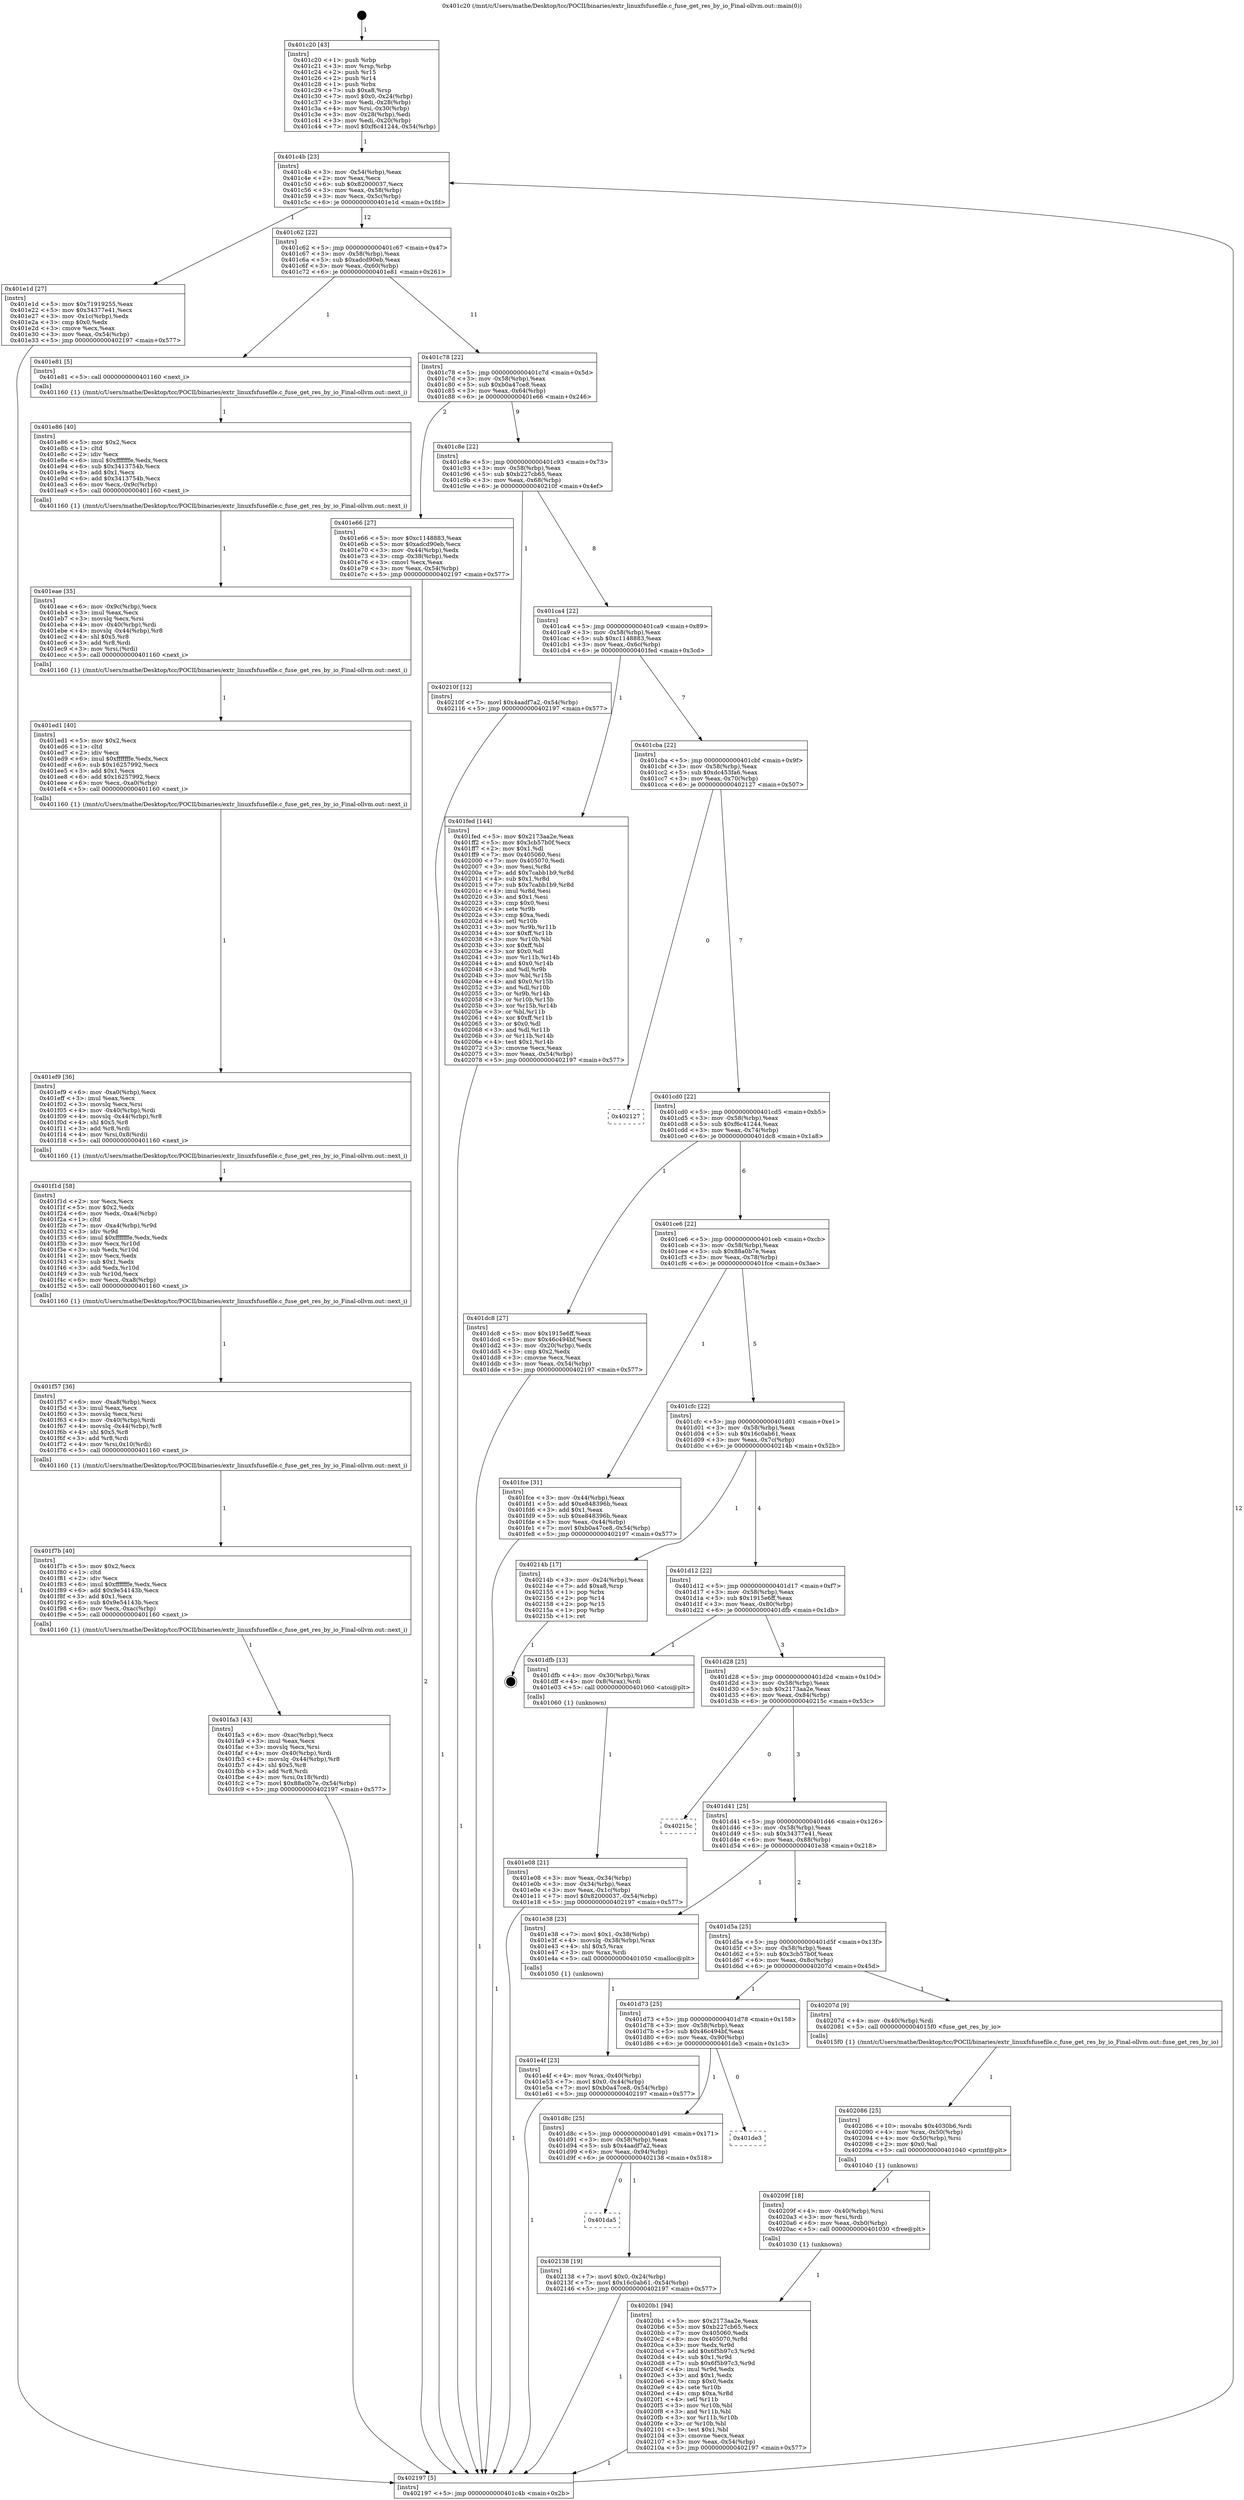 digraph "0x401c20" {
  label = "0x401c20 (/mnt/c/Users/mathe/Desktop/tcc/POCII/binaries/extr_linuxfsfusefile.c_fuse_get_res_by_io_Final-ollvm.out::main(0))"
  labelloc = "t"
  node[shape=record]

  Entry [label="",width=0.3,height=0.3,shape=circle,fillcolor=black,style=filled]
  "0x401c4b" [label="{
     0x401c4b [23]\l
     | [instrs]\l
     &nbsp;&nbsp;0x401c4b \<+3\>: mov -0x54(%rbp),%eax\l
     &nbsp;&nbsp;0x401c4e \<+2\>: mov %eax,%ecx\l
     &nbsp;&nbsp;0x401c50 \<+6\>: sub $0x82000037,%ecx\l
     &nbsp;&nbsp;0x401c56 \<+3\>: mov %eax,-0x58(%rbp)\l
     &nbsp;&nbsp;0x401c59 \<+3\>: mov %ecx,-0x5c(%rbp)\l
     &nbsp;&nbsp;0x401c5c \<+6\>: je 0000000000401e1d \<main+0x1fd\>\l
  }"]
  "0x401e1d" [label="{
     0x401e1d [27]\l
     | [instrs]\l
     &nbsp;&nbsp;0x401e1d \<+5\>: mov $0x71919255,%eax\l
     &nbsp;&nbsp;0x401e22 \<+5\>: mov $0x34377e41,%ecx\l
     &nbsp;&nbsp;0x401e27 \<+3\>: mov -0x1c(%rbp),%edx\l
     &nbsp;&nbsp;0x401e2a \<+3\>: cmp $0x0,%edx\l
     &nbsp;&nbsp;0x401e2d \<+3\>: cmove %ecx,%eax\l
     &nbsp;&nbsp;0x401e30 \<+3\>: mov %eax,-0x54(%rbp)\l
     &nbsp;&nbsp;0x401e33 \<+5\>: jmp 0000000000402197 \<main+0x577\>\l
  }"]
  "0x401c62" [label="{
     0x401c62 [22]\l
     | [instrs]\l
     &nbsp;&nbsp;0x401c62 \<+5\>: jmp 0000000000401c67 \<main+0x47\>\l
     &nbsp;&nbsp;0x401c67 \<+3\>: mov -0x58(%rbp),%eax\l
     &nbsp;&nbsp;0x401c6a \<+5\>: sub $0xadcd90eb,%eax\l
     &nbsp;&nbsp;0x401c6f \<+3\>: mov %eax,-0x60(%rbp)\l
     &nbsp;&nbsp;0x401c72 \<+6\>: je 0000000000401e81 \<main+0x261\>\l
  }"]
  Exit [label="",width=0.3,height=0.3,shape=circle,fillcolor=black,style=filled,peripheries=2]
  "0x401e81" [label="{
     0x401e81 [5]\l
     | [instrs]\l
     &nbsp;&nbsp;0x401e81 \<+5\>: call 0000000000401160 \<next_i\>\l
     | [calls]\l
     &nbsp;&nbsp;0x401160 \{1\} (/mnt/c/Users/mathe/Desktop/tcc/POCII/binaries/extr_linuxfsfusefile.c_fuse_get_res_by_io_Final-ollvm.out::next_i)\l
  }"]
  "0x401c78" [label="{
     0x401c78 [22]\l
     | [instrs]\l
     &nbsp;&nbsp;0x401c78 \<+5\>: jmp 0000000000401c7d \<main+0x5d\>\l
     &nbsp;&nbsp;0x401c7d \<+3\>: mov -0x58(%rbp),%eax\l
     &nbsp;&nbsp;0x401c80 \<+5\>: sub $0xb0a47ce8,%eax\l
     &nbsp;&nbsp;0x401c85 \<+3\>: mov %eax,-0x64(%rbp)\l
     &nbsp;&nbsp;0x401c88 \<+6\>: je 0000000000401e66 \<main+0x246\>\l
  }"]
  "0x401da5" [label="{
     0x401da5\l
  }", style=dashed]
  "0x401e66" [label="{
     0x401e66 [27]\l
     | [instrs]\l
     &nbsp;&nbsp;0x401e66 \<+5\>: mov $0xc1148883,%eax\l
     &nbsp;&nbsp;0x401e6b \<+5\>: mov $0xadcd90eb,%ecx\l
     &nbsp;&nbsp;0x401e70 \<+3\>: mov -0x44(%rbp),%edx\l
     &nbsp;&nbsp;0x401e73 \<+3\>: cmp -0x38(%rbp),%edx\l
     &nbsp;&nbsp;0x401e76 \<+3\>: cmovl %ecx,%eax\l
     &nbsp;&nbsp;0x401e79 \<+3\>: mov %eax,-0x54(%rbp)\l
     &nbsp;&nbsp;0x401e7c \<+5\>: jmp 0000000000402197 \<main+0x577\>\l
  }"]
  "0x401c8e" [label="{
     0x401c8e [22]\l
     | [instrs]\l
     &nbsp;&nbsp;0x401c8e \<+5\>: jmp 0000000000401c93 \<main+0x73\>\l
     &nbsp;&nbsp;0x401c93 \<+3\>: mov -0x58(%rbp),%eax\l
     &nbsp;&nbsp;0x401c96 \<+5\>: sub $0xb227cb65,%eax\l
     &nbsp;&nbsp;0x401c9b \<+3\>: mov %eax,-0x68(%rbp)\l
     &nbsp;&nbsp;0x401c9e \<+6\>: je 000000000040210f \<main+0x4ef\>\l
  }"]
  "0x402138" [label="{
     0x402138 [19]\l
     | [instrs]\l
     &nbsp;&nbsp;0x402138 \<+7\>: movl $0x0,-0x24(%rbp)\l
     &nbsp;&nbsp;0x40213f \<+7\>: movl $0x16c0ab61,-0x54(%rbp)\l
     &nbsp;&nbsp;0x402146 \<+5\>: jmp 0000000000402197 \<main+0x577\>\l
  }"]
  "0x40210f" [label="{
     0x40210f [12]\l
     | [instrs]\l
     &nbsp;&nbsp;0x40210f \<+7\>: movl $0x4aadf7a2,-0x54(%rbp)\l
     &nbsp;&nbsp;0x402116 \<+5\>: jmp 0000000000402197 \<main+0x577\>\l
  }"]
  "0x401ca4" [label="{
     0x401ca4 [22]\l
     | [instrs]\l
     &nbsp;&nbsp;0x401ca4 \<+5\>: jmp 0000000000401ca9 \<main+0x89\>\l
     &nbsp;&nbsp;0x401ca9 \<+3\>: mov -0x58(%rbp),%eax\l
     &nbsp;&nbsp;0x401cac \<+5\>: sub $0xc1148883,%eax\l
     &nbsp;&nbsp;0x401cb1 \<+3\>: mov %eax,-0x6c(%rbp)\l
     &nbsp;&nbsp;0x401cb4 \<+6\>: je 0000000000401fed \<main+0x3cd\>\l
  }"]
  "0x401d8c" [label="{
     0x401d8c [25]\l
     | [instrs]\l
     &nbsp;&nbsp;0x401d8c \<+5\>: jmp 0000000000401d91 \<main+0x171\>\l
     &nbsp;&nbsp;0x401d91 \<+3\>: mov -0x58(%rbp),%eax\l
     &nbsp;&nbsp;0x401d94 \<+5\>: sub $0x4aadf7a2,%eax\l
     &nbsp;&nbsp;0x401d99 \<+6\>: mov %eax,-0x94(%rbp)\l
     &nbsp;&nbsp;0x401d9f \<+6\>: je 0000000000402138 \<main+0x518\>\l
  }"]
  "0x401fed" [label="{
     0x401fed [144]\l
     | [instrs]\l
     &nbsp;&nbsp;0x401fed \<+5\>: mov $0x2173aa2e,%eax\l
     &nbsp;&nbsp;0x401ff2 \<+5\>: mov $0x3cb57b0f,%ecx\l
     &nbsp;&nbsp;0x401ff7 \<+2\>: mov $0x1,%dl\l
     &nbsp;&nbsp;0x401ff9 \<+7\>: mov 0x405060,%esi\l
     &nbsp;&nbsp;0x402000 \<+7\>: mov 0x405070,%edi\l
     &nbsp;&nbsp;0x402007 \<+3\>: mov %esi,%r8d\l
     &nbsp;&nbsp;0x40200a \<+7\>: add $0x7cabb1b9,%r8d\l
     &nbsp;&nbsp;0x402011 \<+4\>: sub $0x1,%r8d\l
     &nbsp;&nbsp;0x402015 \<+7\>: sub $0x7cabb1b9,%r8d\l
     &nbsp;&nbsp;0x40201c \<+4\>: imul %r8d,%esi\l
     &nbsp;&nbsp;0x402020 \<+3\>: and $0x1,%esi\l
     &nbsp;&nbsp;0x402023 \<+3\>: cmp $0x0,%esi\l
     &nbsp;&nbsp;0x402026 \<+4\>: sete %r9b\l
     &nbsp;&nbsp;0x40202a \<+3\>: cmp $0xa,%edi\l
     &nbsp;&nbsp;0x40202d \<+4\>: setl %r10b\l
     &nbsp;&nbsp;0x402031 \<+3\>: mov %r9b,%r11b\l
     &nbsp;&nbsp;0x402034 \<+4\>: xor $0xff,%r11b\l
     &nbsp;&nbsp;0x402038 \<+3\>: mov %r10b,%bl\l
     &nbsp;&nbsp;0x40203b \<+3\>: xor $0xff,%bl\l
     &nbsp;&nbsp;0x40203e \<+3\>: xor $0x0,%dl\l
     &nbsp;&nbsp;0x402041 \<+3\>: mov %r11b,%r14b\l
     &nbsp;&nbsp;0x402044 \<+4\>: and $0x0,%r14b\l
     &nbsp;&nbsp;0x402048 \<+3\>: and %dl,%r9b\l
     &nbsp;&nbsp;0x40204b \<+3\>: mov %bl,%r15b\l
     &nbsp;&nbsp;0x40204e \<+4\>: and $0x0,%r15b\l
     &nbsp;&nbsp;0x402052 \<+3\>: and %dl,%r10b\l
     &nbsp;&nbsp;0x402055 \<+3\>: or %r9b,%r14b\l
     &nbsp;&nbsp;0x402058 \<+3\>: or %r10b,%r15b\l
     &nbsp;&nbsp;0x40205b \<+3\>: xor %r15b,%r14b\l
     &nbsp;&nbsp;0x40205e \<+3\>: or %bl,%r11b\l
     &nbsp;&nbsp;0x402061 \<+4\>: xor $0xff,%r11b\l
     &nbsp;&nbsp;0x402065 \<+3\>: or $0x0,%dl\l
     &nbsp;&nbsp;0x402068 \<+3\>: and %dl,%r11b\l
     &nbsp;&nbsp;0x40206b \<+3\>: or %r11b,%r14b\l
     &nbsp;&nbsp;0x40206e \<+4\>: test $0x1,%r14b\l
     &nbsp;&nbsp;0x402072 \<+3\>: cmovne %ecx,%eax\l
     &nbsp;&nbsp;0x402075 \<+3\>: mov %eax,-0x54(%rbp)\l
     &nbsp;&nbsp;0x402078 \<+5\>: jmp 0000000000402197 \<main+0x577\>\l
  }"]
  "0x401cba" [label="{
     0x401cba [22]\l
     | [instrs]\l
     &nbsp;&nbsp;0x401cba \<+5\>: jmp 0000000000401cbf \<main+0x9f\>\l
     &nbsp;&nbsp;0x401cbf \<+3\>: mov -0x58(%rbp),%eax\l
     &nbsp;&nbsp;0x401cc2 \<+5\>: sub $0xdc453fa6,%eax\l
     &nbsp;&nbsp;0x401cc7 \<+3\>: mov %eax,-0x70(%rbp)\l
     &nbsp;&nbsp;0x401cca \<+6\>: je 0000000000402127 \<main+0x507\>\l
  }"]
  "0x401de3" [label="{
     0x401de3\l
  }", style=dashed]
  "0x402127" [label="{
     0x402127\l
  }", style=dashed]
  "0x401cd0" [label="{
     0x401cd0 [22]\l
     | [instrs]\l
     &nbsp;&nbsp;0x401cd0 \<+5\>: jmp 0000000000401cd5 \<main+0xb5\>\l
     &nbsp;&nbsp;0x401cd5 \<+3\>: mov -0x58(%rbp),%eax\l
     &nbsp;&nbsp;0x401cd8 \<+5\>: sub $0xf6c41244,%eax\l
     &nbsp;&nbsp;0x401cdd \<+3\>: mov %eax,-0x74(%rbp)\l
     &nbsp;&nbsp;0x401ce0 \<+6\>: je 0000000000401dc8 \<main+0x1a8\>\l
  }"]
  "0x4020b1" [label="{
     0x4020b1 [94]\l
     | [instrs]\l
     &nbsp;&nbsp;0x4020b1 \<+5\>: mov $0x2173aa2e,%eax\l
     &nbsp;&nbsp;0x4020b6 \<+5\>: mov $0xb227cb65,%ecx\l
     &nbsp;&nbsp;0x4020bb \<+7\>: mov 0x405060,%edx\l
     &nbsp;&nbsp;0x4020c2 \<+8\>: mov 0x405070,%r8d\l
     &nbsp;&nbsp;0x4020ca \<+3\>: mov %edx,%r9d\l
     &nbsp;&nbsp;0x4020cd \<+7\>: add $0x6f5b97c3,%r9d\l
     &nbsp;&nbsp;0x4020d4 \<+4\>: sub $0x1,%r9d\l
     &nbsp;&nbsp;0x4020d8 \<+7\>: sub $0x6f5b97c3,%r9d\l
     &nbsp;&nbsp;0x4020df \<+4\>: imul %r9d,%edx\l
     &nbsp;&nbsp;0x4020e3 \<+3\>: and $0x1,%edx\l
     &nbsp;&nbsp;0x4020e6 \<+3\>: cmp $0x0,%edx\l
     &nbsp;&nbsp;0x4020e9 \<+4\>: sete %r10b\l
     &nbsp;&nbsp;0x4020ed \<+4\>: cmp $0xa,%r8d\l
     &nbsp;&nbsp;0x4020f1 \<+4\>: setl %r11b\l
     &nbsp;&nbsp;0x4020f5 \<+3\>: mov %r10b,%bl\l
     &nbsp;&nbsp;0x4020f8 \<+3\>: and %r11b,%bl\l
     &nbsp;&nbsp;0x4020fb \<+3\>: xor %r11b,%r10b\l
     &nbsp;&nbsp;0x4020fe \<+3\>: or %r10b,%bl\l
     &nbsp;&nbsp;0x402101 \<+3\>: test $0x1,%bl\l
     &nbsp;&nbsp;0x402104 \<+3\>: cmovne %ecx,%eax\l
     &nbsp;&nbsp;0x402107 \<+3\>: mov %eax,-0x54(%rbp)\l
     &nbsp;&nbsp;0x40210a \<+5\>: jmp 0000000000402197 \<main+0x577\>\l
  }"]
  "0x401dc8" [label="{
     0x401dc8 [27]\l
     | [instrs]\l
     &nbsp;&nbsp;0x401dc8 \<+5\>: mov $0x1915e6ff,%eax\l
     &nbsp;&nbsp;0x401dcd \<+5\>: mov $0x46c494bf,%ecx\l
     &nbsp;&nbsp;0x401dd2 \<+3\>: mov -0x20(%rbp),%edx\l
     &nbsp;&nbsp;0x401dd5 \<+3\>: cmp $0x2,%edx\l
     &nbsp;&nbsp;0x401dd8 \<+3\>: cmovne %ecx,%eax\l
     &nbsp;&nbsp;0x401ddb \<+3\>: mov %eax,-0x54(%rbp)\l
     &nbsp;&nbsp;0x401dde \<+5\>: jmp 0000000000402197 \<main+0x577\>\l
  }"]
  "0x401ce6" [label="{
     0x401ce6 [22]\l
     | [instrs]\l
     &nbsp;&nbsp;0x401ce6 \<+5\>: jmp 0000000000401ceb \<main+0xcb\>\l
     &nbsp;&nbsp;0x401ceb \<+3\>: mov -0x58(%rbp),%eax\l
     &nbsp;&nbsp;0x401cee \<+5\>: sub $0x88a0b7e,%eax\l
     &nbsp;&nbsp;0x401cf3 \<+3\>: mov %eax,-0x78(%rbp)\l
     &nbsp;&nbsp;0x401cf6 \<+6\>: je 0000000000401fce \<main+0x3ae\>\l
  }"]
  "0x402197" [label="{
     0x402197 [5]\l
     | [instrs]\l
     &nbsp;&nbsp;0x402197 \<+5\>: jmp 0000000000401c4b \<main+0x2b\>\l
  }"]
  "0x401c20" [label="{
     0x401c20 [43]\l
     | [instrs]\l
     &nbsp;&nbsp;0x401c20 \<+1\>: push %rbp\l
     &nbsp;&nbsp;0x401c21 \<+3\>: mov %rsp,%rbp\l
     &nbsp;&nbsp;0x401c24 \<+2\>: push %r15\l
     &nbsp;&nbsp;0x401c26 \<+2\>: push %r14\l
     &nbsp;&nbsp;0x401c28 \<+1\>: push %rbx\l
     &nbsp;&nbsp;0x401c29 \<+7\>: sub $0xa8,%rsp\l
     &nbsp;&nbsp;0x401c30 \<+7\>: movl $0x0,-0x24(%rbp)\l
     &nbsp;&nbsp;0x401c37 \<+3\>: mov %edi,-0x28(%rbp)\l
     &nbsp;&nbsp;0x401c3a \<+4\>: mov %rsi,-0x30(%rbp)\l
     &nbsp;&nbsp;0x401c3e \<+3\>: mov -0x28(%rbp),%edi\l
     &nbsp;&nbsp;0x401c41 \<+3\>: mov %edi,-0x20(%rbp)\l
     &nbsp;&nbsp;0x401c44 \<+7\>: movl $0xf6c41244,-0x54(%rbp)\l
  }"]
  "0x40209f" [label="{
     0x40209f [18]\l
     | [instrs]\l
     &nbsp;&nbsp;0x40209f \<+4\>: mov -0x40(%rbp),%rsi\l
     &nbsp;&nbsp;0x4020a3 \<+3\>: mov %rsi,%rdi\l
     &nbsp;&nbsp;0x4020a6 \<+6\>: mov %eax,-0xb0(%rbp)\l
     &nbsp;&nbsp;0x4020ac \<+5\>: call 0000000000401030 \<free@plt\>\l
     | [calls]\l
     &nbsp;&nbsp;0x401030 \{1\} (unknown)\l
  }"]
  "0x401fce" [label="{
     0x401fce [31]\l
     | [instrs]\l
     &nbsp;&nbsp;0x401fce \<+3\>: mov -0x44(%rbp),%eax\l
     &nbsp;&nbsp;0x401fd1 \<+5\>: add $0xe848396b,%eax\l
     &nbsp;&nbsp;0x401fd6 \<+3\>: add $0x1,%eax\l
     &nbsp;&nbsp;0x401fd9 \<+5\>: sub $0xe848396b,%eax\l
     &nbsp;&nbsp;0x401fde \<+3\>: mov %eax,-0x44(%rbp)\l
     &nbsp;&nbsp;0x401fe1 \<+7\>: movl $0xb0a47ce8,-0x54(%rbp)\l
     &nbsp;&nbsp;0x401fe8 \<+5\>: jmp 0000000000402197 \<main+0x577\>\l
  }"]
  "0x401cfc" [label="{
     0x401cfc [22]\l
     | [instrs]\l
     &nbsp;&nbsp;0x401cfc \<+5\>: jmp 0000000000401d01 \<main+0xe1\>\l
     &nbsp;&nbsp;0x401d01 \<+3\>: mov -0x58(%rbp),%eax\l
     &nbsp;&nbsp;0x401d04 \<+5\>: sub $0x16c0ab61,%eax\l
     &nbsp;&nbsp;0x401d09 \<+3\>: mov %eax,-0x7c(%rbp)\l
     &nbsp;&nbsp;0x401d0c \<+6\>: je 000000000040214b \<main+0x52b\>\l
  }"]
  "0x402086" [label="{
     0x402086 [25]\l
     | [instrs]\l
     &nbsp;&nbsp;0x402086 \<+10\>: movabs $0x4030b6,%rdi\l
     &nbsp;&nbsp;0x402090 \<+4\>: mov %rax,-0x50(%rbp)\l
     &nbsp;&nbsp;0x402094 \<+4\>: mov -0x50(%rbp),%rsi\l
     &nbsp;&nbsp;0x402098 \<+2\>: mov $0x0,%al\l
     &nbsp;&nbsp;0x40209a \<+5\>: call 0000000000401040 \<printf@plt\>\l
     | [calls]\l
     &nbsp;&nbsp;0x401040 \{1\} (unknown)\l
  }"]
  "0x40214b" [label="{
     0x40214b [17]\l
     | [instrs]\l
     &nbsp;&nbsp;0x40214b \<+3\>: mov -0x24(%rbp),%eax\l
     &nbsp;&nbsp;0x40214e \<+7\>: add $0xa8,%rsp\l
     &nbsp;&nbsp;0x402155 \<+1\>: pop %rbx\l
     &nbsp;&nbsp;0x402156 \<+2\>: pop %r14\l
     &nbsp;&nbsp;0x402158 \<+2\>: pop %r15\l
     &nbsp;&nbsp;0x40215a \<+1\>: pop %rbp\l
     &nbsp;&nbsp;0x40215b \<+1\>: ret\l
  }"]
  "0x401d12" [label="{
     0x401d12 [22]\l
     | [instrs]\l
     &nbsp;&nbsp;0x401d12 \<+5\>: jmp 0000000000401d17 \<main+0xf7\>\l
     &nbsp;&nbsp;0x401d17 \<+3\>: mov -0x58(%rbp),%eax\l
     &nbsp;&nbsp;0x401d1a \<+5\>: sub $0x1915e6ff,%eax\l
     &nbsp;&nbsp;0x401d1f \<+3\>: mov %eax,-0x80(%rbp)\l
     &nbsp;&nbsp;0x401d22 \<+6\>: je 0000000000401dfb \<main+0x1db\>\l
  }"]
  "0x401d73" [label="{
     0x401d73 [25]\l
     | [instrs]\l
     &nbsp;&nbsp;0x401d73 \<+5\>: jmp 0000000000401d78 \<main+0x158\>\l
     &nbsp;&nbsp;0x401d78 \<+3\>: mov -0x58(%rbp),%eax\l
     &nbsp;&nbsp;0x401d7b \<+5\>: sub $0x46c494bf,%eax\l
     &nbsp;&nbsp;0x401d80 \<+6\>: mov %eax,-0x90(%rbp)\l
     &nbsp;&nbsp;0x401d86 \<+6\>: je 0000000000401de3 \<main+0x1c3\>\l
  }"]
  "0x401dfb" [label="{
     0x401dfb [13]\l
     | [instrs]\l
     &nbsp;&nbsp;0x401dfb \<+4\>: mov -0x30(%rbp),%rax\l
     &nbsp;&nbsp;0x401dff \<+4\>: mov 0x8(%rax),%rdi\l
     &nbsp;&nbsp;0x401e03 \<+5\>: call 0000000000401060 \<atoi@plt\>\l
     | [calls]\l
     &nbsp;&nbsp;0x401060 \{1\} (unknown)\l
  }"]
  "0x401d28" [label="{
     0x401d28 [25]\l
     | [instrs]\l
     &nbsp;&nbsp;0x401d28 \<+5\>: jmp 0000000000401d2d \<main+0x10d\>\l
     &nbsp;&nbsp;0x401d2d \<+3\>: mov -0x58(%rbp),%eax\l
     &nbsp;&nbsp;0x401d30 \<+5\>: sub $0x2173aa2e,%eax\l
     &nbsp;&nbsp;0x401d35 \<+6\>: mov %eax,-0x84(%rbp)\l
     &nbsp;&nbsp;0x401d3b \<+6\>: je 000000000040215c \<main+0x53c\>\l
  }"]
  "0x401e08" [label="{
     0x401e08 [21]\l
     | [instrs]\l
     &nbsp;&nbsp;0x401e08 \<+3\>: mov %eax,-0x34(%rbp)\l
     &nbsp;&nbsp;0x401e0b \<+3\>: mov -0x34(%rbp),%eax\l
     &nbsp;&nbsp;0x401e0e \<+3\>: mov %eax,-0x1c(%rbp)\l
     &nbsp;&nbsp;0x401e11 \<+7\>: movl $0x82000037,-0x54(%rbp)\l
     &nbsp;&nbsp;0x401e18 \<+5\>: jmp 0000000000402197 \<main+0x577\>\l
  }"]
  "0x40207d" [label="{
     0x40207d [9]\l
     | [instrs]\l
     &nbsp;&nbsp;0x40207d \<+4\>: mov -0x40(%rbp),%rdi\l
     &nbsp;&nbsp;0x402081 \<+5\>: call 00000000004015f0 \<fuse_get_res_by_io\>\l
     | [calls]\l
     &nbsp;&nbsp;0x4015f0 \{1\} (/mnt/c/Users/mathe/Desktop/tcc/POCII/binaries/extr_linuxfsfusefile.c_fuse_get_res_by_io_Final-ollvm.out::fuse_get_res_by_io)\l
  }"]
  "0x40215c" [label="{
     0x40215c\l
  }", style=dashed]
  "0x401d41" [label="{
     0x401d41 [25]\l
     | [instrs]\l
     &nbsp;&nbsp;0x401d41 \<+5\>: jmp 0000000000401d46 \<main+0x126\>\l
     &nbsp;&nbsp;0x401d46 \<+3\>: mov -0x58(%rbp),%eax\l
     &nbsp;&nbsp;0x401d49 \<+5\>: sub $0x34377e41,%eax\l
     &nbsp;&nbsp;0x401d4e \<+6\>: mov %eax,-0x88(%rbp)\l
     &nbsp;&nbsp;0x401d54 \<+6\>: je 0000000000401e38 \<main+0x218\>\l
  }"]
  "0x401fa3" [label="{
     0x401fa3 [43]\l
     | [instrs]\l
     &nbsp;&nbsp;0x401fa3 \<+6\>: mov -0xac(%rbp),%ecx\l
     &nbsp;&nbsp;0x401fa9 \<+3\>: imul %eax,%ecx\l
     &nbsp;&nbsp;0x401fac \<+3\>: movslq %ecx,%rsi\l
     &nbsp;&nbsp;0x401faf \<+4\>: mov -0x40(%rbp),%rdi\l
     &nbsp;&nbsp;0x401fb3 \<+4\>: movslq -0x44(%rbp),%r8\l
     &nbsp;&nbsp;0x401fb7 \<+4\>: shl $0x5,%r8\l
     &nbsp;&nbsp;0x401fbb \<+3\>: add %r8,%rdi\l
     &nbsp;&nbsp;0x401fbe \<+4\>: mov %rsi,0x18(%rdi)\l
     &nbsp;&nbsp;0x401fc2 \<+7\>: movl $0x88a0b7e,-0x54(%rbp)\l
     &nbsp;&nbsp;0x401fc9 \<+5\>: jmp 0000000000402197 \<main+0x577\>\l
  }"]
  "0x401e38" [label="{
     0x401e38 [23]\l
     | [instrs]\l
     &nbsp;&nbsp;0x401e38 \<+7\>: movl $0x1,-0x38(%rbp)\l
     &nbsp;&nbsp;0x401e3f \<+4\>: movslq -0x38(%rbp),%rax\l
     &nbsp;&nbsp;0x401e43 \<+4\>: shl $0x5,%rax\l
     &nbsp;&nbsp;0x401e47 \<+3\>: mov %rax,%rdi\l
     &nbsp;&nbsp;0x401e4a \<+5\>: call 0000000000401050 \<malloc@plt\>\l
     | [calls]\l
     &nbsp;&nbsp;0x401050 \{1\} (unknown)\l
  }"]
  "0x401d5a" [label="{
     0x401d5a [25]\l
     | [instrs]\l
     &nbsp;&nbsp;0x401d5a \<+5\>: jmp 0000000000401d5f \<main+0x13f\>\l
     &nbsp;&nbsp;0x401d5f \<+3\>: mov -0x58(%rbp),%eax\l
     &nbsp;&nbsp;0x401d62 \<+5\>: sub $0x3cb57b0f,%eax\l
     &nbsp;&nbsp;0x401d67 \<+6\>: mov %eax,-0x8c(%rbp)\l
     &nbsp;&nbsp;0x401d6d \<+6\>: je 000000000040207d \<main+0x45d\>\l
  }"]
  "0x401e4f" [label="{
     0x401e4f [23]\l
     | [instrs]\l
     &nbsp;&nbsp;0x401e4f \<+4\>: mov %rax,-0x40(%rbp)\l
     &nbsp;&nbsp;0x401e53 \<+7\>: movl $0x0,-0x44(%rbp)\l
     &nbsp;&nbsp;0x401e5a \<+7\>: movl $0xb0a47ce8,-0x54(%rbp)\l
     &nbsp;&nbsp;0x401e61 \<+5\>: jmp 0000000000402197 \<main+0x577\>\l
  }"]
  "0x401e86" [label="{
     0x401e86 [40]\l
     | [instrs]\l
     &nbsp;&nbsp;0x401e86 \<+5\>: mov $0x2,%ecx\l
     &nbsp;&nbsp;0x401e8b \<+1\>: cltd\l
     &nbsp;&nbsp;0x401e8c \<+2\>: idiv %ecx\l
     &nbsp;&nbsp;0x401e8e \<+6\>: imul $0xfffffffe,%edx,%ecx\l
     &nbsp;&nbsp;0x401e94 \<+6\>: sub $0x3413754b,%ecx\l
     &nbsp;&nbsp;0x401e9a \<+3\>: add $0x1,%ecx\l
     &nbsp;&nbsp;0x401e9d \<+6\>: add $0x3413754b,%ecx\l
     &nbsp;&nbsp;0x401ea3 \<+6\>: mov %ecx,-0x9c(%rbp)\l
     &nbsp;&nbsp;0x401ea9 \<+5\>: call 0000000000401160 \<next_i\>\l
     | [calls]\l
     &nbsp;&nbsp;0x401160 \{1\} (/mnt/c/Users/mathe/Desktop/tcc/POCII/binaries/extr_linuxfsfusefile.c_fuse_get_res_by_io_Final-ollvm.out::next_i)\l
  }"]
  "0x401eae" [label="{
     0x401eae [35]\l
     | [instrs]\l
     &nbsp;&nbsp;0x401eae \<+6\>: mov -0x9c(%rbp),%ecx\l
     &nbsp;&nbsp;0x401eb4 \<+3\>: imul %eax,%ecx\l
     &nbsp;&nbsp;0x401eb7 \<+3\>: movslq %ecx,%rsi\l
     &nbsp;&nbsp;0x401eba \<+4\>: mov -0x40(%rbp),%rdi\l
     &nbsp;&nbsp;0x401ebe \<+4\>: movslq -0x44(%rbp),%r8\l
     &nbsp;&nbsp;0x401ec2 \<+4\>: shl $0x5,%r8\l
     &nbsp;&nbsp;0x401ec6 \<+3\>: add %r8,%rdi\l
     &nbsp;&nbsp;0x401ec9 \<+3\>: mov %rsi,(%rdi)\l
     &nbsp;&nbsp;0x401ecc \<+5\>: call 0000000000401160 \<next_i\>\l
     | [calls]\l
     &nbsp;&nbsp;0x401160 \{1\} (/mnt/c/Users/mathe/Desktop/tcc/POCII/binaries/extr_linuxfsfusefile.c_fuse_get_res_by_io_Final-ollvm.out::next_i)\l
  }"]
  "0x401ed1" [label="{
     0x401ed1 [40]\l
     | [instrs]\l
     &nbsp;&nbsp;0x401ed1 \<+5\>: mov $0x2,%ecx\l
     &nbsp;&nbsp;0x401ed6 \<+1\>: cltd\l
     &nbsp;&nbsp;0x401ed7 \<+2\>: idiv %ecx\l
     &nbsp;&nbsp;0x401ed9 \<+6\>: imul $0xfffffffe,%edx,%ecx\l
     &nbsp;&nbsp;0x401edf \<+6\>: sub $0x16257992,%ecx\l
     &nbsp;&nbsp;0x401ee5 \<+3\>: add $0x1,%ecx\l
     &nbsp;&nbsp;0x401ee8 \<+6\>: add $0x16257992,%ecx\l
     &nbsp;&nbsp;0x401eee \<+6\>: mov %ecx,-0xa0(%rbp)\l
     &nbsp;&nbsp;0x401ef4 \<+5\>: call 0000000000401160 \<next_i\>\l
     | [calls]\l
     &nbsp;&nbsp;0x401160 \{1\} (/mnt/c/Users/mathe/Desktop/tcc/POCII/binaries/extr_linuxfsfusefile.c_fuse_get_res_by_io_Final-ollvm.out::next_i)\l
  }"]
  "0x401ef9" [label="{
     0x401ef9 [36]\l
     | [instrs]\l
     &nbsp;&nbsp;0x401ef9 \<+6\>: mov -0xa0(%rbp),%ecx\l
     &nbsp;&nbsp;0x401eff \<+3\>: imul %eax,%ecx\l
     &nbsp;&nbsp;0x401f02 \<+3\>: movslq %ecx,%rsi\l
     &nbsp;&nbsp;0x401f05 \<+4\>: mov -0x40(%rbp),%rdi\l
     &nbsp;&nbsp;0x401f09 \<+4\>: movslq -0x44(%rbp),%r8\l
     &nbsp;&nbsp;0x401f0d \<+4\>: shl $0x5,%r8\l
     &nbsp;&nbsp;0x401f11 \<+3\>: add %r8,%rdi\l
     &nbsp;&nbsp;0x401f14 \<+4\>: mov %rsi,0x8(%rdi)\l
     &nbsp;&nbsp;0x401f18 \<+5\>: call 0000000000401160 \<next_i\>\l
     | [calls]\l
     &nbsp;&nbsp;0x401160 \{1\} (/mnt/c/Users/mathe/Desktop/tcc/POCII/binaries/extr_linuxfsfusefile.c_fuse_get_res_by_io_Final-ollvm.out::next_i)\l
  }"]
  "0x401f1d" [label="{
     0x401f1d [58]\l
     | [instrs]\l
     &nbsp;&nbsp;0x401f1d \<+2\>: xor %ecx,%ecx\l
     &nbsp;&nbsp;0x401f1f \<+5\>: mov $0x2,%edx\l
     &nbsp;&nbsp;0x401f24 \<+6\>: mov %edx,-0xa4(%rbp)\l
     &nbsp;&nbsp;0x401f2a \<+1\>: cltd\l
     &nbsp;&nbsp;0x401f2b \<+7\>: mov -0xa4(%rbp),%r9d\l
     &nbsp;&nbsp;0x401f32 \<+3\>: idiv %r9d\l
     &nbsp;&nbsp;0x401f35 \<+6\>: imul $0xfffffffe,%edx,%edx\l
     &nbsp;&nbsp;0x401f3b \<+3\>: mov %ecx,%r10d\l
     &nbsp;&nbsp;0x401f3e \<+3\>: sub %edx,%r10d\l
     &nbsp;&nbsp;0x401f41 \<+2\>: mov %ecx,%edx\l
     &nbsp;&nbsp;0x401f43 \<+3\>: sub $0x1,%edx\l
     &nbsp;&nbsp;0x401f46 \<+3\>: add %edx,%r10d\l
     &nbsp;&nbsp;0x401f49 \<+3\>: sub %r10d,%ecx\l
     &nbsp;&nbsp;0x401f4c \<+6\>: mov %ecx,-0xa8(%rbp)\l
     &nbsp;&nbsp;0x401f52 \<+5\>: call 0000000000401160 \<next_i\>\l
     | [calls]\l
     &nbsp;&nbsp;0x401160 \{1\} (/mnt/c/Users/mathe/Desktop/tcc/POCII/binaries/extr_linuxfsfusefile.c_fuse_get_res_by_io_Final-ollvm.out::next_i)\l
  }"]
  "0x401f57" [label="{
     0x401f57 [36]\l
     | [instrs]\l
     &nbsp;&nbsp;0x401f57 \<+6\>: mov -0xa8(%rbp),%ecx\l
     &nbsp;&nbsp;0x401f5d \<+3\>: imul %eax,%ecx\l
     &nbsp;&nbsp;0x401f60 \<+3\>: movslq %ecx,%rsi\l
     &nbsp;&nbsp;0x401f63 \<+4\>: mov -0x40(%rbp),%rdi\l
     &nbsp;&nbsp;0x401f67 \<+4\>: movslq -0x44(%rbp),%r8\l
     &nbsp;&nbsp;0x401f6b \<+4\>: shl $0x5,%r8\l
     &nbsp;&nbsp;0x401f6f \<+3\>: add %r8,%rdi\l
     &nbsp;&nbsp;0x401f72 \<+4\>: mov %rsi,0x10(%rdi)\l
     &nbsp;&nbsp;0x401f76 \<+5\>: call 0000000000401160 \<next_i\>\l
     | [calls]\l
     &nbsp;&nbsp;0x401160 \{1\} (/mnt/c/Users/mathe/Desktop/tcc/POCII/binaries/extr_linuxfsfusefile.c_fuse_get_res_by_io_Final-ollvm.out::next_i)\l
  }"]
  "0x401f7b" [label="{
     0x401f7b [40]\l
     | [instrs]\l
     &nbsp;&nbsp;0x401f7b \<+5\>: mov $0x2,%ecx\l
     &nbsp;&nbsp;0x401f80 \<+1\>: cltd\l
     &nbsp;&nbsp;0x401f81 \<+2\>: idiv %ecx\l
     &nbsp;&nbsp;0x401f83 \<+6\>: imul $0xfffffffe,%edx,%ecx\l
     &nbsp;&nbsp;0x401f89 \<+6\>: add $0x9e54143b,%ecx\l
     &nbsp;&nbsp;0x401f8f \<+3\>: add $0x1,%ecx\l
     &nbsp;&nbsp;0x401f92 \<+6\>: sub $0x9e54143b,%ecx\l
     &nbsp;&nbsp;0x401f98 \<+6\>: mov %ecx,-0xac(%rbp)\l
     &nbsp;&nbsp;0x401f9e \<+5\>: call 0000000000401160 \<next_i\>\l
     | [calls]\l
     &nbsp;&nbsp;0x401160 \{1\} (/mnt/c/Users/mathe/Desktop/tcc/POCII/binaries/extr_linuxfsfusefile.c_fuse_get_res_by_io_Final-ollvm.out::next_i)\l
  }"]
  Entry -> "0x401c20" [label=" 1"]
  "0x401c4b" -> "0x401e1d" [label=" 1"]
  "0x401c4b" -> "0x401c62" [label=" 12"]
  "0x40214b" -> Exit [label=" 1"]
  "0x401c62" -> "0x401e81" [label=" 1"]
  "0x401c62" -> "0x401c78" [label=" 11"]
  "0x402138" -> "0x402197" [label=" 1"]
  "0x401c78" -> "0x401e66" [label=" 2"]
  "0x401c78" -> "0x401c8e" [label=" 9"]
  "0x401d8c" -> "0x401da5" [label=" 0"]
  "0x401c8e" -> "0x40210f" [label=" 1"]
  "0x401c8e" -> "0x401ca4" [label=" 8"]
  "0x401d8c" -> "0x402138" [label=" 1"]
  "0x401ca4" -> "0x401fed" [label=" 1"]
  "0x401ca4" -> "0x401cba" [label=" 7"]
  "0x401d73" -> "0x401d8c" [label=" 1"]
  "0x401cba" -> "0x402127" [label=" 0"]
  "0x401cba" -> "0x401cd0" [label=" 7"]
  "0x401d73" -> "0x401de3" [label=" 0"]
  "0x401cd0" -> "0x401dc8" [label=" 1"]
  "0x401cd0" -> "0x401ce6" [label=" 6"]
  "0x401dc8" -> "0x402197" [label=" 1"]
  "0x401c20" -> "0x401c4b" [label=" 1"]
  "0x402197" -> "0x401c4b" [label=" 12"]
  "0x40210f" -> "0x402197" [label=" 1"]
  "0x401ce6" -> "0x401fce" [label=" 1"]
  "0x401ce6" -> "0x401cfc" [label=" 5"]
  "0x4020b1" -> "0x402197" [label=" 1"]
  "0x401cfc" -> "0x40214b" [label=" 1"]
  "0x401cfc" -> "0x401d12" [label=" 4"]
  "0x40209f" -> "0x4020b1" [label=" 1"]
  "0x401d12" -> "0x401dfb" [label=" 1"]
  "0x401d12" -> "0x401d28" [label=" 3"]
  "0x401dfb" -> "0x401e08" [label=" 1"]
  "0x401e08" -> "0x402197" [label=" 1"]
  "0x401e1d" -> "0x402197" [label=" 1"]
  "0x402086" -> "0x40209f" [label=" 1"]
  "0x401d28" -> "0x40215c" [label=" 0"]
  "0x401d28" -> "0x401d41" [label=" 3"]
  "0x40207d" -> "0x402086" [label=" 1"]
  "0x401d41" -> "0x401e38" [label=" 1"]
  "0x401d41" -> "0x401d5a" [label=" 2"]
  "0x401e38" -> "0x401e4f" [label=" 1"]
  "0x401e4f" -> "0x402197" [label=" 1"]
  "0x401e66" -> "0x402197" [label=" 2"]
  "0x401e81" -> "0x401e86" [label=" 1"]
  "0x401e86" -> "0x401eae" [label=" 1"]
  "0x401eae" -> "0x401ed1" [label=" 1"]
  "0x401ed1" -> "0x401ef9" [label=" 1"]
  "0x401ef9" -> "0x401f1d" [label=" 1"]
  "0x401f1d" -> "0x401f57" [label=" 1"]
  "0x401f57" -> "0x401f7b" [label=" 1"]
  "0x401f7b" -> "0x401fa3" [label=" 1"]
  "0x401fa3" -> "0x402197" [label=" 1"]
  "0x401fce" -> "0x402197" [label=" 1"]
  "0x401fed" -> "0x402197" [label=" 1"]
  "0x401d5a" -> "0x401d73" [label=" 1"]
  "0x401d5a" -> "0x40207d" [label=" 1"]
}
